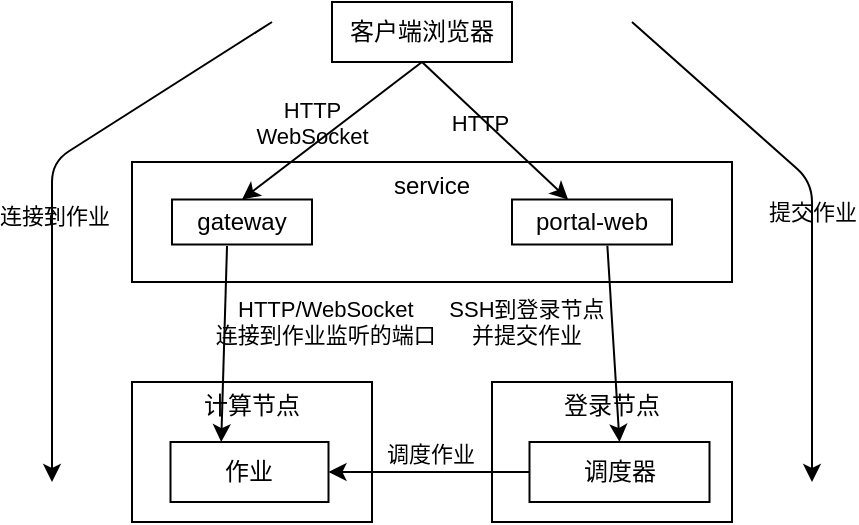 <mxfile scale="2" border="0">
    <diagram id="Pjbi3EagdmSRB1L1AeHt" name="Page-1">
        <mxGraphModel dx="534" dy="364" grid="1" gridSize="10" guides="1" tooltips="1" connect="1" arrows="1" fold="1" page="1" pageScale="1" pageWidth="827" pageHeight="1169" math="0" shadow="0">
            <root>
                <mxCell id="0"/>
                <mxCell id="1" parent="0"/>
                <mxCell id="24" value="service" style="rounded=0;whiteSpace=wrap;fillColor=none;verticalAlign=top;spacing=0;labelBackgroundColor=none;" parent="1" vertex="1">
                    <mxGeometry x="370" y="540" width="300" height="60" as="geometry"/>
                </mxCell>
                <mxCell id="2" value="登录节点" style="rounded=0;whiteSpace=wrap;fillColor=none;verticalAlign=top;spacing=0;labelBackgroundColor=none;" parent="1" vertex="1">
                    <mxGeometry x="550" y="650" width="120" height="70" as="geometry"/>
                </mxCell>
                <mxCell id="5" value="" style="edgeStyle=none;exitX=0.5;exitY=1;exitDx=0;exitDy=0;entryX=0.5;entryY=0;entryDx=0;entryDy=0;spacing=0;labelBackgroundColor=none;" parent="1" source="3" target="93" edge="1">
                    <mxGeometry relative="1" as="geometry">
                        <mxPoint x="360" y="615" as="targetPoint"/>
                    </mxGeometry>
                </mxCell>
                <mxCell id="10" value="HTTP&#10;WebSocket" style="edgeLabel;align=center;verticalAlign=middle;resizable=0;points=[];spacing=0;labelBackgroundColor=none;" parent="5" vertex="1" connectable="0">
                    <mxGeometry x="-0.209" y="-2" relative="1" as="geometry">
                        <mxPoint x="-18" y="4" as="offset"/>
                    </mxGeometry>
                </mxCell>
                <mxCell id="97" value="" style="edgeStyle=none;exitX=0.5;exitY=1;exitDx=0;exitDy=0;spacing=0;labelBackgroundColor=none;" parent="1" source="3" target="15" edge="1">
                    <mxGeometry relative="1" as="geometry"/>
                </mxCell>
                <mxCell id="3" value="客户端浏览器" style="whiteSpace=wrap;fillColor=none;spacing=0;labelBackgroundColor=none;" parent="1" vertex="1">
                    <mxGeometry x="470" y="460" width="90" height="30" as="geometry"/>
                </mxCell>
                <mxCell id="73" value="" style="edgeStyle=none;exitX=0.393;exitY=1.035;exitDx=0;exitDy=0;startArrow=none;entryX=0.321;entryY=0.002;entryDx=0;entryDy=0;entryPerimeter=0;spacing=0;labelBackgroundColor=none;exitPerimeter=0;" parent="1" source="93" target="77" edge="1">
                    <mxGeometry relative="1" as="geometry"/>
                </mxCell>
                <mxCell id="83" value="HTTP/WebSocket&#10;连接到作业监听的端口" style="edgeLabel;align=center;verticalAlign=middle;resizable=0;points=[];spacing=0;labelBackgroundColor=none;" parent="73" vertex="1" connectable="0">
                    <mxGeometry x="0.254" y="-2" relative="1" as="geometry">
                        <mxPoint x="53" y="-24" as="offset"/>
                    </mxGeometry>
                </mxCell>
                <mxCell id="15" value="portal-web" style="rounded=0;whiteSpace=wrap;fillColor=none;spacing=0;labelBackgroundColor=none;" parent="1" vertex="1">
                    <mxGeometry x="560" y="558.75" width="80" height="22.5" as="geometry"/>
                </mxCell>
                <mxCell id="72" value="" style="edgeStyle=none;exitX=0.596;exitY=1.024;exitDx=0;exitDy=0;entryX=0.5;entryY=0;entryDx=0;entryDy=0;exitPerimeter=0;spacing=0;labelBackgroundColor=none;" parent="1" source="15" target="74" edge="1">
                    <mxGeometry relative="1" as="geometry">
                        <mxPoint x="642" y="590.909" as="sourcePoint"/>
                        <mxPoint x="610.78" y="703.75" as="targetPoint"/>
                    </mxGeometry>
                </mxCell>
                <mxCell id="75" value="SSH到登录节点&#10;并提交作业" style="edgeLabel;align=center;verticalAlign=middle;resizable=0;points=[];spacing=0;labelBackgroundColor=none;" parent="72" vertex="1" connectable="0">
                    <mxGeometry x="-0.155" y="-2" relative="1" as="geometry">
                        <mxPoint x="-41" y="-4" as="offset"/>
                    </mxGeometry>
                </mxCell>
                <mxCell id="74" value="调度器" style="rounded=0;whiteSpace=wrap;spacing=0;labelBackgroundColor=none;fillColor=none;" parent="1" vertex="1">
                    <mxGeometry x="568.75" y="680" width="90" height="30" as="geometry"/>
                </mxCell>
                <mxCell id="58" value="计算节点" style="rounded=0;whiteSpace=wrap;fillColor=none;verticalAlign=top;spacing=0;labelBackgroundColor=none;" parent="1" vertex="1">
                    <mxGeometry x="370" y="650" width="120" height="70" as="geometry"/>
                </mxCell>
                <mxCell id="76" value="" style="edgeStyle=none;exitX=0;exitY=0.5;exitDx=0;exitDy=0;entryX=1;entryY=0.5;entryDx=0;entryDy=0;spacing=0;labelBackgroundColor=none;" parent="1" source="74" target="77" edge="1">
                    <mxGeometry relative="1" as="geometry">
                        <mxPoint x="568.75" y="330" as="targetPoint"/>
                    </mxGeometry>
                </mxCell>
                <mxCell id="79" value="调度作业" style="edgeLabel;align=center;verticalAlign=middle;resizable=0;points=[];spacing=0;labelBackgroundColor=none;" parent="76" vertex="1" connectable="0">
                    <mxGeometry x="-0.098" y="1" relative="1" as="geometry">
                        <mxPoint x="-4" y="-11" as="offset"/>
                    </mxGeometry>
                </mxCell>
                <mxCell id="77" value="作业" style="rounded=0;whiteSpace=wrap;spacing=0;labelBackgroundColor=none;fillColor=none;" parent="1" vertex="1">
                    <mxGeometry x="389.25" y="680" width="79" height="30" as="geometry"/>
                </mxCell>
                <mxCell id="93" value="gateway" style="rounded=0;whiteSpace=wrap;fillColor=none;spacing=0;labelBackgroundColor=none;" parent="1" vertex="1">
                    <mxGeometry x="390" y="558.75" width="70" height="22.5" as="geometry"/>
                </mxCell>
                <mxCell id="98" value="HTTP" style="edgeLabel;align=center;verticalAlign=middle;resizable=0;points=[];spacing=0;labelBackgroundColor=none;" parent="1" vertex="1" connectable="0">
                    <mxGeometry x="490.003" y="519.784" as="geometry">
                        <mxPoint x="54" as="offset"/>
                    </mxGeometry>
                </mxCell>
                <mxCell id="102" value="" style="endArrow=classic;html=1;" edge="1" parent="1">
                    <mxGeometry width="50" height="50" relative="1" as="geometry">
                        <mxPoint x="440" y="470" as="sourcePoint"/>
                        <mxPoint x="330" y="700" as="targetPoint"/>
                        <Array as="points">
                            <mxPoint x="330" y="540"/>
                        </Array>
                    </mxGeometry>
                </mxCell>
                <mxCell id="103" value="连接到作业" style="edgeLabel;html=1;align=center;verticalAlign=middle;resizable=0;points=[];fontColor=default;labelBackgroundColor=none;" vertex="1" connectable="0" parent="102">
                    <mxGeometry x="0.085" y="1" relative="1" as="geometry">
                        <mxPoint as="offset"/>
                    </mxGeometry>
                </mxCell>
                <mxCell id="104" value="" style="endArrow=classic;html=1;" edge="1" parent="1">
                    <mxGeometry width="50" height="50" relative="1" as="geometry">
                        <mxPoint x="620" y="470" as="sourcePoint"/>
                        <mxPoint x="710" y="700" as="targetPoint"/>
                        <Array as="points">
                            <mxPoint x="710" y="550"/>
                        </Array>
                    </mxGeometry>
                </mxCell>
                <mxCell id="105" value="提交作业" style="edgeLabel;html=1;align=center;verticalAlign=middle;resizable=0;points=[];labelBackgroundColor=none;" vertex="1" connectable="0" parent="104">
                    <mxGeometry x="0.0" relative="1" as="geometry">
                        <mxPoint as="offset"/>
                    </mxGeometry>
                </mxCell>
            </root>
        </mxGraphModel>
    </diagram>
</mxfile>
